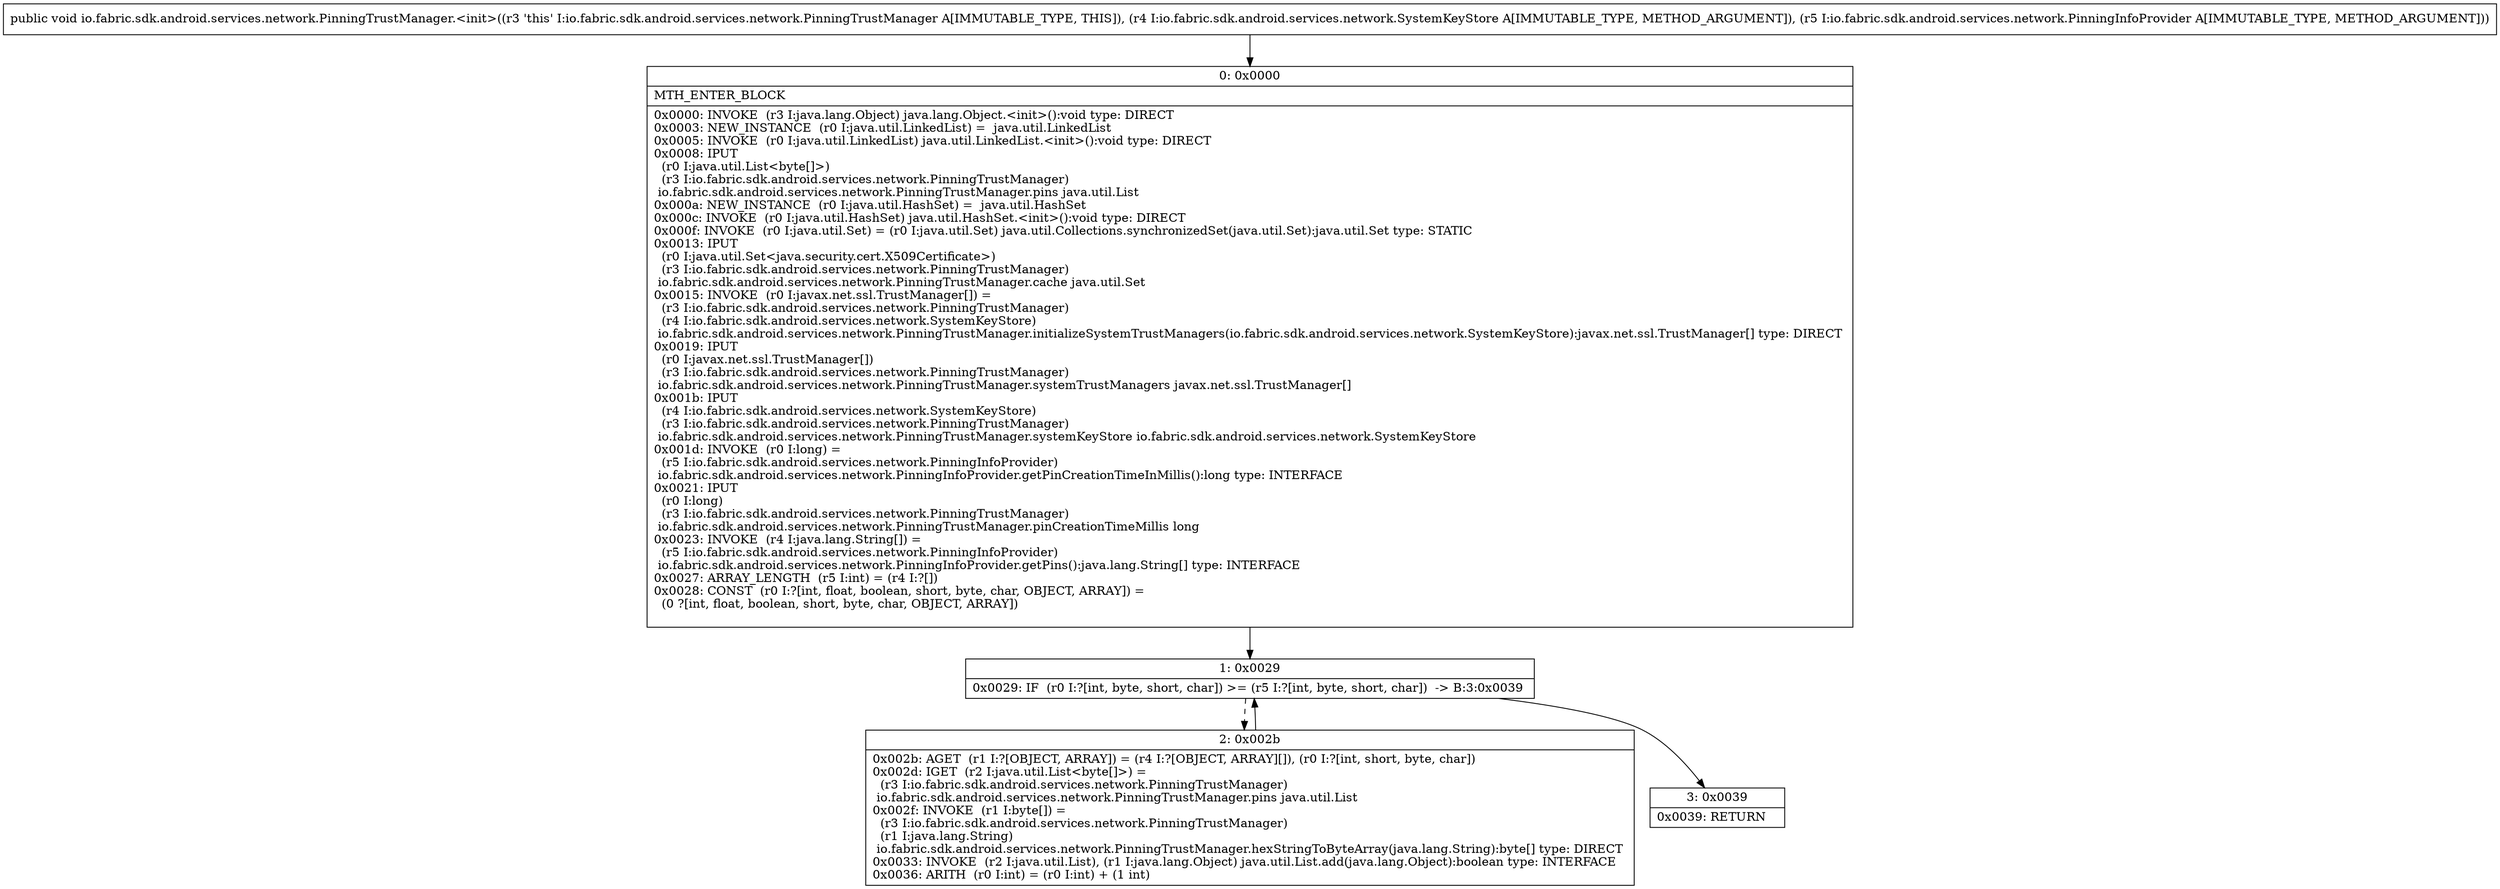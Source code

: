 digraph "CFG forio.fabric.sdk.android.services.network.PinningTrustManager.\<init\>(Lio\/fabric\/sdk\/android\/services\/network\/SystemKeyStore;Lio\/fabric\/sdk\/android\/services\/network\/PinningInfoProvider;)V" {
Node_0 [shape=record,label="{0\:\ 0x0000|MTH_ENTER_BLOCK\l|0x0000: INVOKE  (r3 I:java.lang.Object) java.lang.Object.\<init\>():void type: DIRECT \l0x0003: NEW_INSTANCE  (r0 I:java.util.LinkedList) =  java.util.LinkedList \l0x0005: INVOKE  (r0 I:java.util.LinkedList) java.util.LinkedList.\<init\>():void type: DIRECT \l0x0008: IPUT  \l  (r0 I:java.util.List\<byte[]\>)\l  (r3 I:io.fabric.sdk.android.services.network.PinningTrustManager)\l io.fabric.sdk.android.services.network.PinningTrustManager.pins java.util.List \l0x000a: NEW_INSTANCE  (r0 I:java.util.HashSet) =  java.util.HashSet \l0x000c: INVOKE  (r0 I:java.util.HashSet) java.util.HashSet.\<init\>():void type: DIRECT \l0x000f: INVOKE  (r0 I:java.util.Set) = (r0 I:java.util.Set) java.util.Collections.synchronizedSet(java.util.Set):java.util.Set type: STATIC \l0x0013: IPUT  \l  (r0 I:java.util.Set\<java.security.cert.X509Certificate\>)\l  (r3 I:io.fabric.sdk.android.services.network.PinningTrustManager)\l io.fabric.sdk.android.services.network.PinningTrustManager.cache java.util.Set \l0x0015: INVOKE  (r0 I:javax.net.ssl.TrustManager[]) = \l  (r3 I:io.fabric.sdk.android.services.network.PinningTrustManager)\l  (r4 I:io.fabric.sdk.android.services.network.SystemKeyStore)\l io.fabric.sdk.android.services.network.PinningTrustManager.initializeSystemTrustManagers(io.fabric.sdk.android.services.network.SystemKeyStore):javax.net.ssl.TrustManager[] type: DIRECT \l0x0019: IPUT  \l  (r0 I:javax.net.ssl.TrustManager[])\l  (r3 I:io.fabric.sdk.android.services.network.PinningTrustManager)\l io.fabric.sdk.android.services.network.PinningTrustManager.systemTrustManagers javax.net.ssl.TrustManager[] \l0x001b: IPUT  \l  (r4 I:io.fabric.sdk.android.services.network.SystemKeyStore)\l  (r3 I:io.fabric.sdk.android.services.network.PinningTrustManager)\l io.fabric.sdk.android.services.network.PinningTrustManager.systemKeyStore io.fabric.sdk.android.services.network.SystemKeyStore \l0x001d: INVOKE  (r0 I:long) = \l  (r5 I:io.fabric.sdk.android.services.network.PinningInfoProvider)\l io.fabric.sdk.android.services.network.PinningInfoProvider.getPinCreationTimeInMillis():long type: INTERFACE \l0x0021: IPUT  \l  (r0 I:long)\l  (r3 I:io.fabric.sdk.android.services.network.PinningTrustManager)\l io.fabric.sdk.android.services.network.PinningTrustManager.pinCreationTimeMillis long \l0x0023: INVOKE  (r4 I:java.lang.String[]) = \l  (r5 I:io.fabric.sdk.android.services.network.PinningInfoProvider)\l io.fabric.sdk.android.services.network.PinningInfoProvider.getPins():java.lang.String[] type: INTERFACE \l0x0027: ARRAY_LENGTH  (r5 I:int) = (r4 I:?[]) \l0x0028: CONST  (r0 I:?[int, float, boolean, short, byte, char, OBJECT, ARRAY]) = \l  (0 ?[int, float, boolean, short, byte, char, OBJECT, ARRAY])\l \l}"];
Node_1 [shape=record,label="{1\:\ 0x0029|0x0029: IF  (r0 I:?[int, byte, short, char]) \>= (r5 I:?[int, byte, short, char])  \-\> B:3:0x0039 \l}"];
Node_2 [shape=record,label="{2\:\ 0x002b|0x002b: AGET  (r1 I:?[OBJECT, ARRAY]) = (r4 I:?[OBJECT, ARRAY][]), (r0 I:?[int, short, byte, char]) \l0x002d: IGET  (r2 I:java.util.List\<byte[]\>) = \l  (r3 I:io.fabric.sdk.android.services.network.PinningTrustManager)\l io.fabric.sdk.android.services.network.PinningTrustManager.pins java.util.List \l0x002f: INVOKE  (r1 I:byte[]) = \l  (r3 I:io.fabric.sdk.android.services.network.PinningTrustManager)\l  (r1 I:java.lang.String)\l io.fabric.sdk.android.services.network.PinningTrustManager.hexStringToByteArray(java.lang.String):byte[] type: DIRECT \l0x0033: INVOKE  (r2 I:java.util.List), (r1 I:java.lang.Object) java.util.List.add(java.lang.Object):boolean type: INTERFACE \l0x0036: ARITH  (r0 I:int) = (r0 I:int) + (1 int) \l}"];
Node_3 [shape=record,label="{3\:\ 0x0039|0x0039: RETURN   \l}"];
MethodNode[shape=record,label="{public void io.fabric.sdk.android.services.network.PinningTrustManager.\<init\>((r3 'this' I:io.fabric.sdk.android.services.network.PinningTrustManager A[IMMUTABLE_TYPE, THIS]), (r4 I:io.fabric.sdk.android.services.network.SystemKeyStore A[IMMUTABLE_TYPE, METHOD_ARGUMENT]), (r5 I:io.fabric.sdk.android.services.network.PinningInfoProvider A[IMMUTABLE_TYPE, METHOD_ARGUMENT])) }"];
MethodNode -> Node_0;
Node_0 -> Node_1;
Node_1 -> Node_2[style=dashed];
Node_1 -> Node_3;
Node_2 -> Node_1;
}

